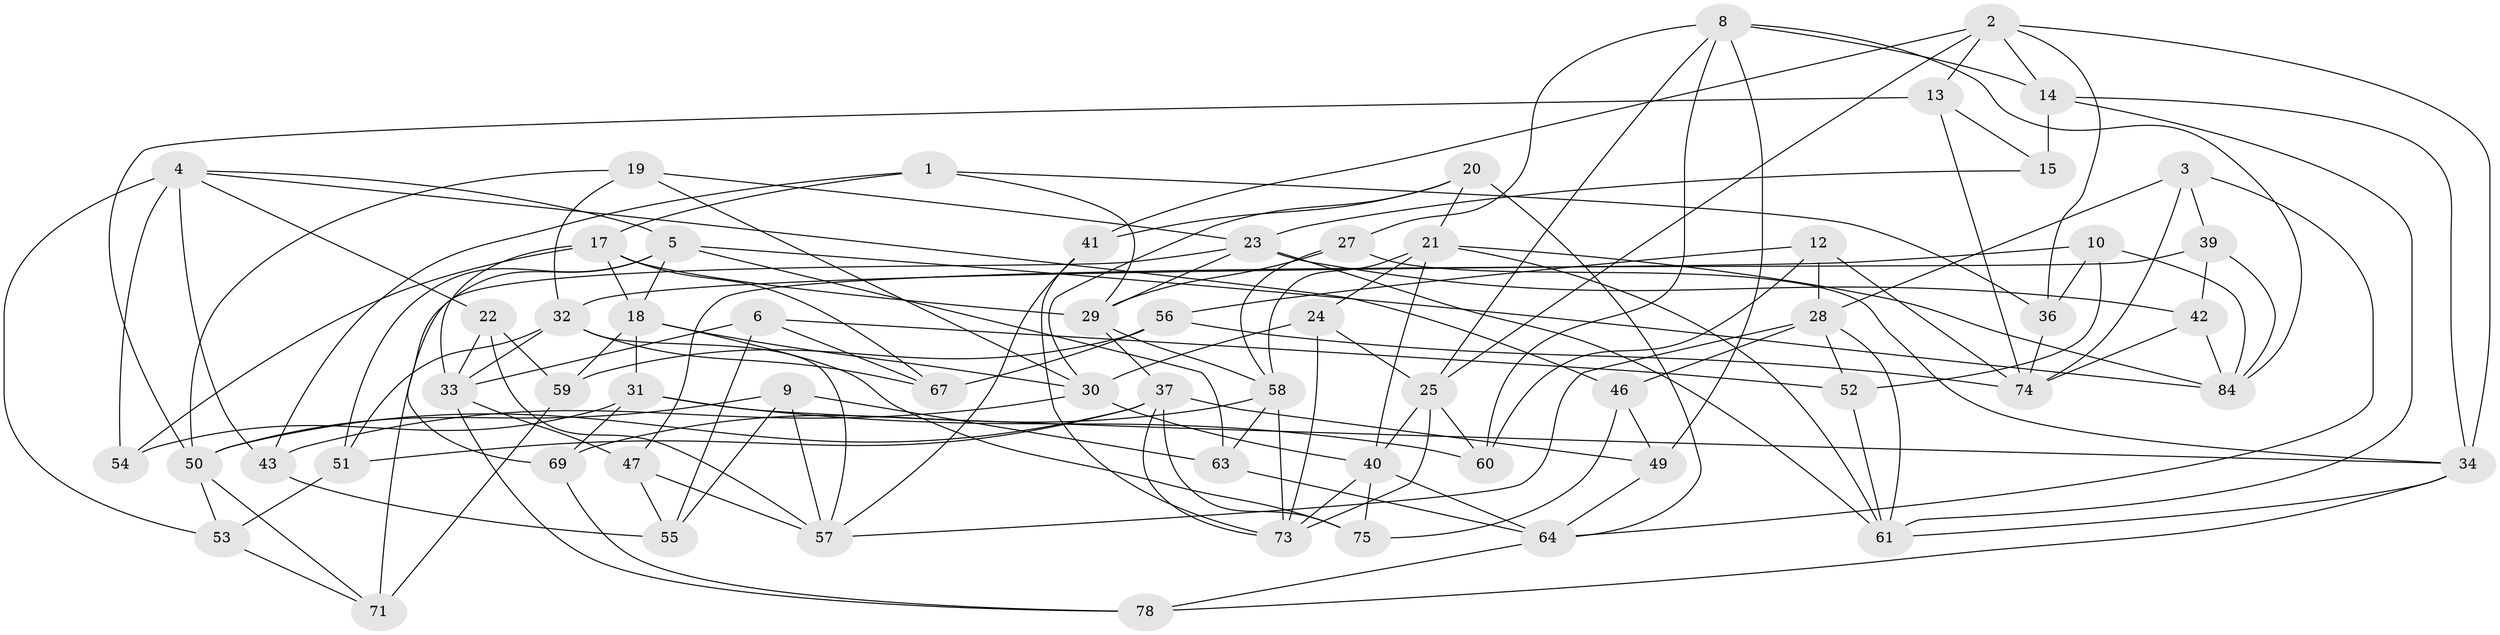 // Generated by graph-tools (version 1.1) at 2025/52/02/27/25 19:52:32]
// undirected, 62 vertices, 149 edges
graph export_dot {
graph [start="1"]
  node [color=gray90,style=filled];
  1;
  2 [super="+11"];
  3;
  4 [super="+7"];
  5 [super="+35"];
  6;
  8 [super="+26"];
  9;
  10;
  12;
  13;
  14 [super="+16"];
  15;
  17 [super="+81"];
  18 [super="+38"];
  19;
  20;
  21 [super="+48"];
  22;
  23 [super="+77"];
  24;
  25 [super="+45"];
  27;
  28 [super="+87"];
  29 [super="+44"];
  30 [super="+86"];
  31 [super="+66"];
  32 [super="+89"];
  33 [super="+72"];
  34 [super="+76"];
  36;
  37 [super="+70"];
  39;
  40 [super="+65"];
  41;
  42;
  43;
  46;
  47;
  49;
  50 [super="+83"];
  51;
  52;
  53;
  54;
  55;
  56;
  57 [super="+68"];
  58 [super="+82"];
  59;
  60;
  61 [super="+62"];
  63;
  64 [super="+88"];
  67;
  69;
  71;
  73 [super="+80"];
  74 [super="+79"];
  75;
  78;
  84 [super="+85"];
  1 -- 29;
  1 -- 43;
  1 -- 36;
  1 -- 17;
  2 -- 41;
  2 -- 36;
  2 -- 13;
  2 -- 14;
  2 -- 34;
  2 -- 25;
  3 -- 39;
  3 -- 28;
  3 -- 74;
  3 -- 64;
  4 -- 53;
  4 -- 54;
  4 -- 22;
  4 -- 43;
  4 -- 5;
  4 -- 46;
  5 -- 84;
  5 -- 18;
  5 -- 63;
  5 -- 51;
  5 -- 69;
  6 -- 67;
  6 -- 55;
  6 -- 52;
  6 -- 33;
  8 -- 60;
  8 -- 14;
  8 -- 25;
  8 -- 27;
  8 -- 49;
  8 -- 84;
  9 -- 55;
  9 -- 57;
  9 -- 63;
  9 -- 50;
  10 -- 32;
  10 -- 52;
  10 -- 36;
  10 -- 84;
  12 -- 56;
  12 -- 60;
  12 -- 74;
  12 -- 28;
  13 -- 15;
  13 -- 74;
  13 -- 50;
  14 -- 15 [weight=2];
  14 -- 61;
  14 -- 34;
  15 -- 23;
  17 -- 29;
  17 -- 18;
  17 -- 54;
  17 -- 67;
  17 -- 33;
  18 -- 75;
  18 -- 59;
  18 -- 31;
  18 -- 30;
  19 -- 50;
  19 -- 30;
  19 -- 23;
  19 -- 32;
  20 -- 64;
  20 -- 41;
  20 -- 21;
  20 -- 30;
  21 -- 84;
  21 -- 24;
  21 -- 58;
  21 -- 40;
  21 -- 61;
  22 -- 59;
  22 -- 33;
  22 -- 57;
  23 -- 71;
  23 -- 42;
  23 -- 29;
  23 -- 61;
  24 -- 73;
  24 -- 30;
  24 -- 25;
  25 -- 73;
  25 -- 60;
  25 -- 40;
  27 -- 58;
  27 -- 34;
  27 -- 29;
  28 -- 52;
  28 -- 46;
  28 -- 61;
  28 -- 57;
  29 -- 58;
  29 -- 37;
  30 -- 43;
  30 -- 40;
  31 -- 60;
  31 -- 54 [weight=2];
  31 -- 34;
  31 -- 69;
  32 -- 51;
  32 -- 33;
  32 -- 67;
  32 -- 57;
  33 -- 78;
  33 -- 47;
  34 -- 78;
  34 -- 61;
  36 -- 74;
  37 -- 73;
  37 -- 49;
  37 -- 75;
  37 -- 51;
  37 -- 50;
  39 -- 84;
  39 -- 42;
  39 -- 47;
  40 -- 64;
  40 -- 75;
  40 -- 73;
  41 -- 73;
  41 -- 57;
  42 -- 74;
  42 -- 84;
  43 -- 55;
  46 -- 75;
  46 -- 49;
  47 -- 55;
  47 -- 57;
  49 -- 64;
  50 -- 71;
  50 -- 53;
  51 -- 53;
  52 -- 61;
  53 -- 71;
  56 -- 74;
  56 -- 67;
  56 -- 59;
  58 -- 73;
  58 -- 69;
  58 -- 63;
  59 -- 71;
  63 -- 64;
  64 -- 78;
  69 -- 78;
}
